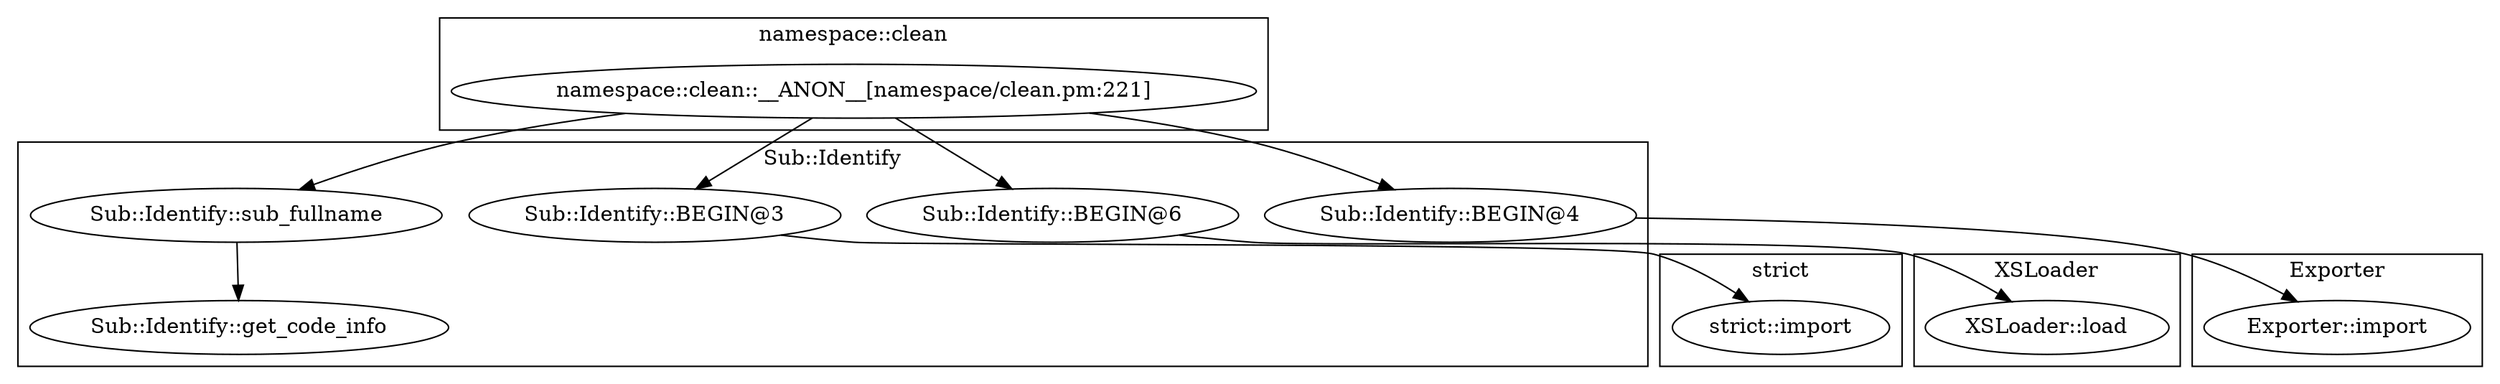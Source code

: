 digraph {
graph [overlap=false]
subgraph cluster_Sub_Identify {
	label="Sub::Identify";
	"Sub::Identify::BEGIN@3";
	"Sub::Identify::get_code_info";
	"Sub::Identify::sub_fullname";
	"Sub::Identify::BEGIN@6";
	"Sub::Identify::BEGIN@4";
}
subgraph cluster_namespace_clean {
	label="namespace::clean";
	"namespace::clean::__ANON__[namespace/clean.pm:221]";
}
subgraph cluster_Exporter {
	label="Exporter";
	"Exporter::import";
}
subgraph cluster_XSLoader {
	label="XSLoader";
	"XSLoader::load";
}
subgraph cluster_strict {
	label="strict";
	"strict::import";
}
"namespace::clean::__ANON__[namespace/clean.pm:221]" -> "Sub::Identify::sub_fullname";
"Sub::Identify::BEGIN@4" -> "Exporter::import";
"Sub::Identify::sub_fullname" -> "Sub::Identify::get_code_info";
"Sub::Identify::BEGIN@3" -> "strict::import";
"namespace::clean::__ANON__[namespace/clean.pm:221]" -> "Sub::Identify::BEGIN@6";
"namespace::clean::__ANON__[namespace/clean.pm:221]" -> "Sub::Identify::BEGIN@3";
"Sub::Identify::BEGIN@6" -> "XSLoader::load";
"namespace::clean::__ANON__[namespace/clean.pm:221]" -> "Sub::Identify::BEGIN@4";
}

